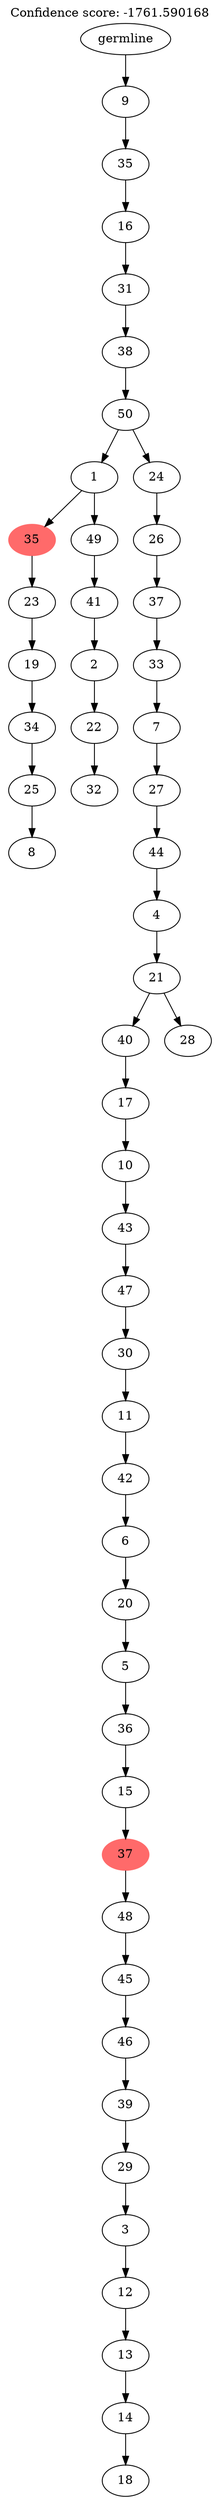 digraph g {
	"51" -> "52";
	"52" [label="8"];
	"50" -> "51";
	"51" [label="25"];
	"49" -> "50";
	"50" [label="34"];
	"48" -> "49";
	"49" [label="19"];
	"47" -> "48";
	"48" [label="23"];
	"45" -> "46";
	"46" [label="32"];
	"44" -> "45";
	"45" [label="22"];
	"43" -> "44";
	"44" [label="2"];
	"42" -> "43";
	"43" [label="41"];
	"41" -> "42";
	"42" [label="49"];
	"41" -> "47";
	"47" [color=indianred1, style=filled, label="35"];
	"38" -> "39";
	"39" [label="18"];
	"37" -> "38";
	"38" [label="14"];
	"36" -> "37";
	"37" [label="13"];
	"35" -> "36";
	"36" [label="12"];
	"34" -> "35";
	"35" [label="3"];
	"33" -> "34";
	"34" [label="29"];
	"32" -> "33";
	"33" [label="39"];
	"31" -> "32";
	"32" [label="46"];
	"30" -> "31";
	"31" [label="45"];
	"29" -> "30";
	"30" [label="48"];
	"28" -> "29";
	"29" [color=indianred1, style=filled, label="37"];
	"27" -> "28";
	"28" [label="15"];
	"26" -> "27";
	"27" [label="36"];
	"25" -> "26";
	"26" [label="5"];
	"24" -> "25";
	"25" [label="20"];
	"23" -> "24";
	"24" [label="6"];
	"22" -> "23";
	"23" [label="42"];
	"21" -> "22";
	"22" [label="11"];
	"20" -> "21";
	"21" [label="30"];
	"19" -> "20";
	"20" [label="47"];
	"18" -> "19";
	"19" [label="43"];
	"17" -> "18";
	"18" [label="10"];
	"16" -> "17";
	"17" [label="17"];
	"15" -> "16";
	"16" [label="40"];
	"15" -> "40";
	"40" [label="28"];
	"14" -> "15";
	"15" [label="21"];
	"13" -> "14";
	"14" [label="4"];
	"12" -> "13";
	"13" [label="44"];
	"11" -> "12";
	"12" [label="27"];
	"10" -> "11";
	"11" [label="7"];
	"9" -> "10";
	"10" [label="33"];
	"8" -> "9";
	"9" [label="37"];
	"7" -> "8";
	"8" [label="26"];
	"6" -> "7";
	"7" [label="24"];
	"6" -> "41";
	"41" [label="1"];
	"5" -> "6";
	"6" [label="50"];
	"4" -> "5";
	"5" [label="38"];
	"3" -> "4";
	"4" [label="31"];
	"2" -> "3";
	"3" [label="16"];
	"1" -> "2";
	"2" [label="35"];
	"0" -> "1";
	"1" [label="9"];
	"0" [label="germline"];
	labelloc="t";
	label="Confidence score: -1761.590168";
}
